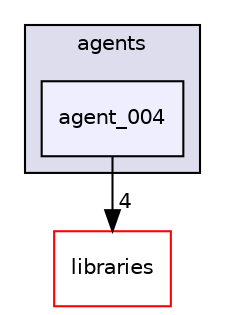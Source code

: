 digraph "agent_004" {
  compound=true
  node [ fontsize="10", fontname="Helvetica"];
  edge [ labelfontsize="10", labelfontname="Helvetica"];
  subgraph clusterdir_de2ddffd02070d381f43b5b22cb08a64 {
    graph [ bgcolor="#ddddee", pencolor="black", label="agents" fontname="Helvetica", fontsize="10", URL="dir_de2ddffd02070d381f43b5b22cb08a64.html"]
  dir_4e1a1a79ac2307f1c03540afa9038ea1 [shape=box, label="agent_004", style="filled", fillcolor="#eeeeff", pencolor="black", URL="dir_4e1a1a79ac2307f1c03540afa9038ea1.html"];
  }
  dir_bc0718b08fb2015b8e59c47b2805f60c [shape=box label="libraries" fillcolor="white" style="filled" color="red" URL="dir_bc0718b08fb2015b8e59c47b2805f60c.html"];
  dir_4e1a1a79ac2307f1c03540afa9038ea1->dir_bc0718b08fb2015b8e59c47b2805f60c [headlabel="4", labeldistance=1.5 headhref="dir_000011_000000.html"];
}
